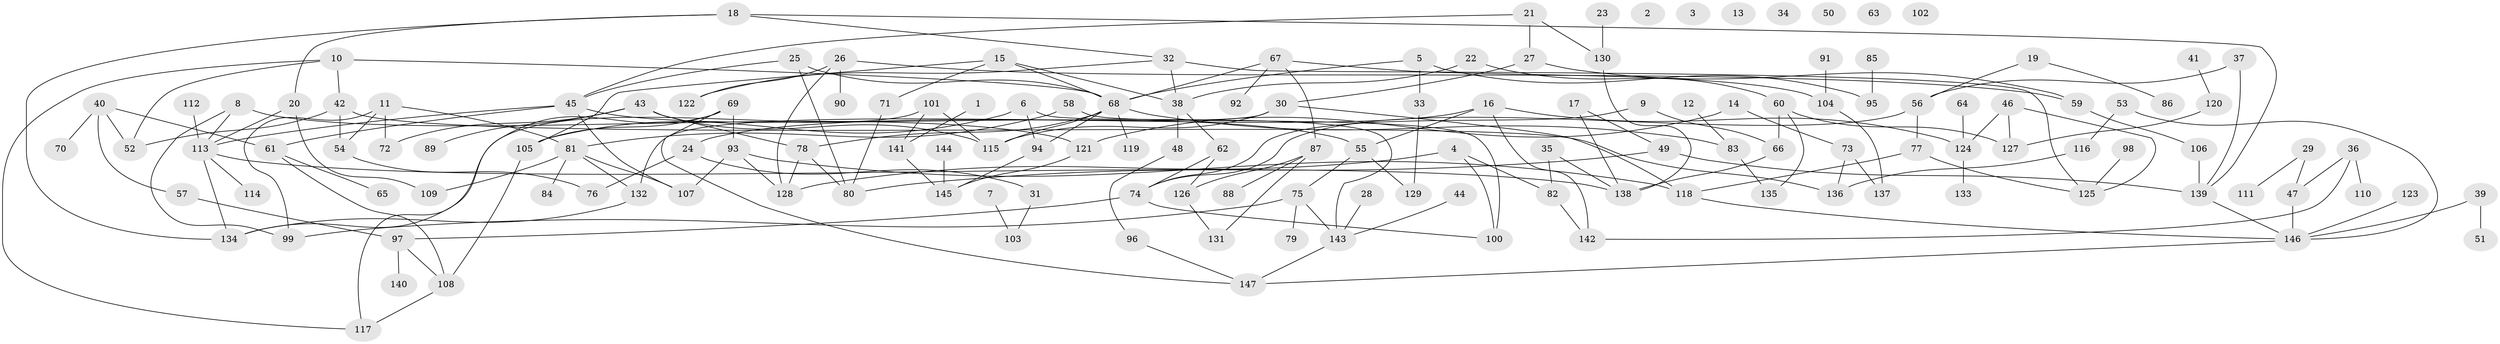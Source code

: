 // Generated by graph-tools (version 1.1) at 2025/49/03/09/25 03:49:06]
// undirected, 147 vertices, 197 edges
graph export_dot {
graph [start="1"]
  node [color=gray90,style=filled];
  1;
  2;
  3;
  4;
  5;
  6;
  7;
  8;
  9;
  10;
  11;
  12;
  13;
  14;
  15;
  16;
  17;
  18;
  19;
  20;
  21;
  22;
  23;
  24;
  25;
  26;
  27;
  28;
  29;
  30;
  31;
  32;
  33;
  34;
  35;
  36;
  37;
  38;
  39;
  40;
  41;
  42;
  43;
  44;
  45;
  46;
  47;
  48;
  49;
  50;
  51;
  52;
  53;
  54;
  55;
  56;
  57;
  58;
  59;
  60;
  61;
  62;
  63;
  64;
  65;
  66;
  67;
  68;
  69;
  70;
  71;
  72;
  73;
  74;
  75;
  76;
  77;
  78;
  79;
  80;
  81;
  82;
  83;
  84;
  85;
  86;
  87;
  88;
  89;
  90;
  91;
  92;
  93;
  94;
  95;
  96;
  97;
  98;
  99;
  100;
  101;
  102;
  103;
  104;
  105;
  106;
  107;
  108;
  109;
  110;
  111;
  112;
  113;
  114;
  115;
  116;
  117;
  118;
  119;
  120;
  121;
  122;
  123;
  124;
  125;
  126;
  127;
  128;
  129;
  130;
  131;
  132;
  133;
  134;
  135;
  136;
  137;
  138;
  139;
  140;
  141;
  142;
  143;
  144;
  145;
  146;
  147;
  1 -- 141;
  4 -- 82;
  4 -- 100;
  4 -- 128;
  5 -- 33;
  5 -- 68;
  5 -- 95;
  6 -- 94;
  6 -- 105;
  6 -- 143;
  7 -- 103;
  8 -- 99;
  8 -- 113;
  8 -- 121;
  9 -- 66;
  9 -- 74;
  10 -- 42;
  10 -- 52;
  10 -- 68;
  10 -- 117;
  11 -- 54;
  11 -- 72;
  11 -- 81;
  11 -- 99;
  12 -- 83;
  14 -- 73;
  14 -- 121;
  15 -- 38;
  15 -- 68;
  15 -- 71;
  15 -- 105;
  16 -- 24;
  16 -- 55;
  16 -- 124;
  16 -- 142;
  17 -- 49;
  17 -- 138;
  18 -- 20;
  18 -- 32;
  18 -- 134;
  18 -- 139;
  19 -- 56;
  19 -- 86;
  20 -- 109;
  20 -- 113;
  21 -- 27;
  21 -- 45;
  21 -- 130;
  22 -- 38;
  22 -- 60;
  23 -- 130;
  24 -- 31;
  24 -- 76;
  25 -- 45;
  25 -- 68;
  25 -- 80;
  26 -- 59;
  26 -- 90;
  26 -- 122;
  26 -- 128;
  27 -- 30;
  27 -- 59;
  28 -- 143;
  29 -- 47;
  29 -- 111;
  30 -- 115;
  30 -- 118;
  30 -- 132;
  31 -- 103;
  32 -- 38;
  32 -- 122;
  32 -- 125;
  33 -- 129;
  35 -- 82;
  35 -- 138;
  36 -- 47;
  36 -- 110;
  36 -- 142;
  37 -- 56;
  37 -- 139;
  38 -- 48;
  38 -- 62;
  39 -- 51;
  39 -- 146;
  40 -- 52;
  40 -- 57;
  40 -- 61;
  40 -- 70;
  41 -- 120;
  42 -- 52;
  42 -- 54;
  42 -- 136;
  43 -- 72;
  43 -- 78;
  43 -- 89;
  43 -- 115;
  44 -- 143;
  45 -- 55;
  45 -- 61;
  45 -- 107;
  45 -- 113;
  46 -- 124;
  46 -- 125;
  46 -- 127;
  47 -- 146;
  48 -- 96;
  49 -- 80;
  49 -- 139;
  53 -- 116;
  53 -- 146;
  54 -- 76;
  55 -- 75;
  55 -- 129;
  56 -- 74;
  56 -- 77;
  57 -- 97;
  58 -- 81;
  58 -- 100;
  59 -- 106;
  60 -- 66;
  60 -- 127;
  60 -- 135;
  61 -- 65;
  61 -- 108;
  62 -- 74;
  62 -- 126;
  64 -- 124;
  66 -- 138;
  67 -- 68;
  67 -- 87;
  67 -- 92;
  67 -- 104;
  68 -- 78;
  68 -- 83;
  68 -- 94;
  68 -- 115;
  68 -- 119;
  69 -- 93;
  69 -- 105;
  69 -- 117;
  69 -- 147;
  71 -- 80;
  73 -- 136;
  73 -- 137;
  74 -- 97;
  74 -- 100;
  75 -- 79;
  75 -- 99;
  75 -- 143;
  77 -- 118;
  77 -- 125;
  78 -- 80;
  78 -- 128;
  81 -- 84;
  81 -- 107;
  81 -- 109;
  81 -- 132;
  82 -- 142;
  83 -- 135;
  85 -- 95;
  87 -- 88;
  87 -- 126;
  87 -- 131;
  91 -- 104;
  93 -- 107;
  93 -- 118;
  93 -- 128;
  94 -- 145;
  96 -- 147;
  97 -- 108;
  97 -- 140;
  98 -- 125;
  101 -- 115;
  101 -- 134;
  101 -- 141;
  104 -- 137;
  105 -- 108;
  106 -- 139;
  108 -- 117;
  112 -- 113;
  113 -- 114;
  113 -- 134;
  113 -- 138;
  116 -- 136;
  118 -- 146;
  120 -- 127;
  121 -- 145;
  123 -- 146;
  124 -- 133;
  126 -- 131;
  130 -- 138;
  132 -- 134;
  139 -- 146;
  141 -- 145;
  143 -- 147;
  144 -- 145;
  146 -- 147;
}
